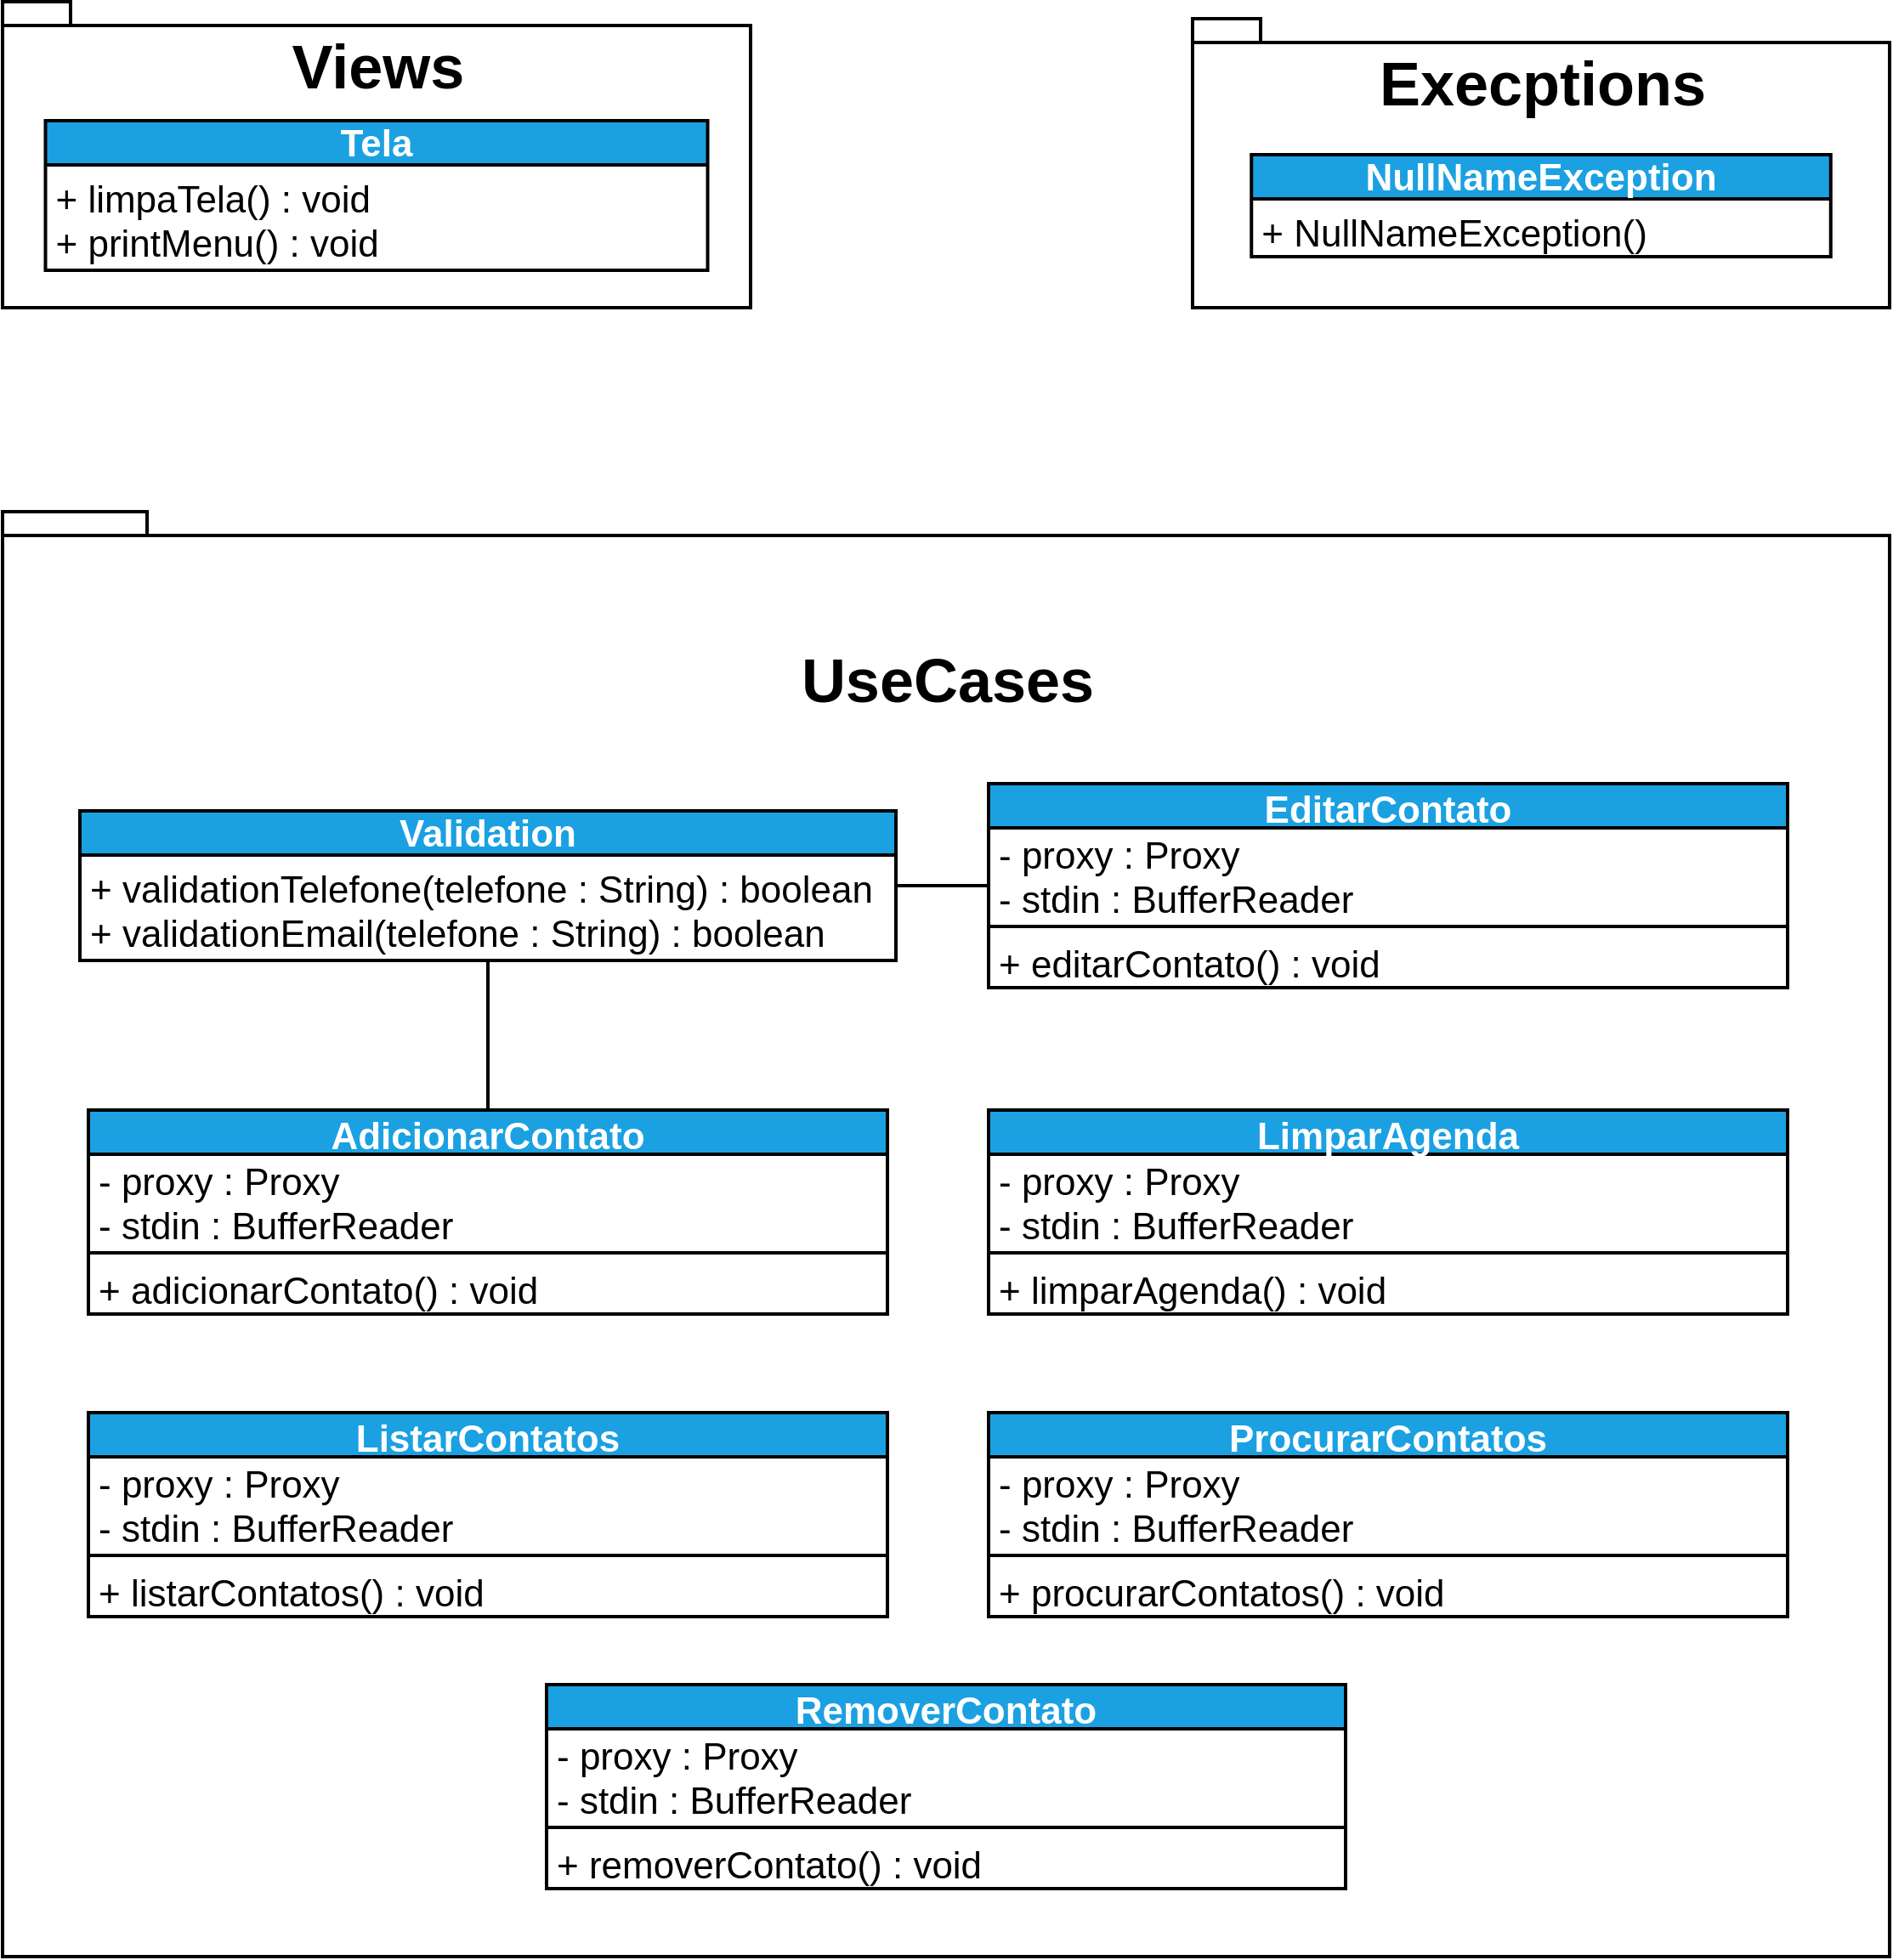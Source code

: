 <mxfile>
    <diagram id="HM1RzUGY3RT4gssNkxRF" name="Página-1">
        <mxGraphModel dx="3170" dy="125" grid="1" gridSize="10" guides="1" tooltips="1" connect="1" arrows="1" fold="1" page="1" pageScale="1" pageWidth="827" pageHeight="1169" math="0" shadow="0">
            <root>
                <mxCell id="0"/>
                <mxCell id="1" parent="0"/>
                <mxCell id="2" value="&lt;p style=&quot;line-height: 2.6 ; font-size: 36px&quot;&gt;UseCases&lt;/p&gt;" style="shape=folder;fontStyle=1;spacingTop=10;tabWidth=40;tabHeight=14;tabPosition=left;html=1;fontSize=22;strokeColor=default;strokeWidth=2;verticalAlign=top;" parent="1" vertex="1">
                    <mxGeometry x="-189.5" y="1560" width="1110" height="850" as="geometry"/>
                </mxCell>
                <mxCell id="3" value="&lt;font style=&quot;font-size: 36px&quot;&gt;Views&lt;/font&gt;" style="shape=folder;fontStyle=1;spacingTop=10;tabWidth=40;tabHeight=14;tabPosition=left;html=1;fontSize=22;strokeColor=default;strokeWidth=2;verticalAlign=top;" parent="1" vertex="1">
                    <mxGeometry x="-189.5" y="1260" width="440" height="180" as="geometry"/>
                </mxCell>
                <mxCell id="4" value="Tela" style="swimlane;fontStyle=1;align=center;verticalAlign=bottom;childLayout=stackLayout;horizontal=1;startSize=26;horizontalStack=0;resizeParent=1;resizeParentMax=0;resizeLast=0;collapsible=1;marginBottom=0;fontSize=22;strokeColor=#000000;strokeWidth=2;fillColor=#1ba1e2;fontColor=#ffffff;" parent="1" vertex="1">
                    <mxGeometry x="-164.25" y="1330" width="389.5" height="88" as="geometry"/>
                </mxCell>
                <mxCell id="5" value="+ limpaTela() : void&#10;+ printMenu() : void" style="text;strokeColor=none;fillColor=none;align=left;verticalAlign=top;spacingLeft=4;spacingRight=4;overflow=hidden;rotatable=0;points=[[0,0.5],[1,0.5]];portConstraint=eastwest;fontSize=22;strokeWidth=2;" parent="4" vertex="1">
                    <mxGeometry y="26" width="389.5" height="62" as="geometry"/>
                </mxCell>
                <mxCell id="6" value="Validation" style="swimlane;fontStyle=1;align=center;verticalAlign=bottom;childLayout=stackLayout;horizontal=1;startSize=26;horizontalStack=0;resizeParent=1;resizeParentMax=0;resizeLast=0;collapsible=1;marginBottom=0;fontSize=22;strokeColor=#000000;strokeWidth=2;fillColor=#1ba1e2;fontColor=#ffffff;" parent="1" vertex="1">
                    <mxGeometry x="-144" y="1736" width="480" height="88" as="geometry"/>
                </mxCell>
                <mxCell id="7" value="+ validationTelefone(telefone : String) : boolean&#10;+ validationEmail(telefone : String) : boolean" style="text;strokeColor=none;fillColor=none;align=left;verticalAlign=top;spacingLeft=4;spacingRight=4;overflow=hidden;rotatable=0;points=[[0,0.5],[1,0.5]];portConstraint=eastwest;fontSize=22;strokeWidth=2;" parent="6" vertex="1">
                    <mxGeometry y="26" width="480" height="62" as="geometry"/>
                </mxCell>
                <mxCell id="8" style="edgeStyle=none;html=1;exitX=0.5;exitY=0;exitDx=0;exitDy=0;entryX=0.5;entryY=1;entryDx=0;entryDy=0;fontSize=22;endArrow=none;endFill=0;strokeWidth=2;" parent="1" source="9" target="6" edge="1">
                    <mxGeometry relative="1" as="geometry"/>
                </mxCell>
                <mxCell id="9" value="AdicionarContato" style="swimlane;fontStyle=1;align=center;verticalAlign=middle;childLayout=stackLayout;horizontal=1;startSize=26;horizontalStack=0;resizeParent=1;resizeParentMax=0;resizeLast=0;collapsible=1;marginBottom=0;fontSize=22;strokeColor=#000000;strokeWidth=2;fillColor=#1ba1e2;fontColor=#ffffff;" parent="1" vertex="1">
                    <mxGeometry x="-139" y="1912" width="470" height="120" as="geometry"/>
                </mxCell>
                <mxCell id="10" value="- proxy : Proxy&#10;- stdin : BufferReader" style="text;strokeColor=none;fillColor=none;align=left;verticalAlign=middle;spacingLeft=4;spacingRight=4;overflow=hidden;rotatable=0;points=[[0,0.5],[1,0.5]];portConstraint=eastwest;fontSize=22;" parent="9" vertex="1">
                    <mxGeometry y="26" width="470" height="54" as="geometry"/>
                </mxCell>
                <mxCell id="11" value="" style="line;strokeWidth=2;fillColor=none;align=left;verticalAlign=middle;spacingTop=-1;spacingLeft=3;spacingRight=3;rotatable=0;labelPosition=right;points=[];portConstraint=eastwest;fontSize=22;" parent="9" vertex="1">
                    <mxGeometry y="80" width="470" height="8" as="geometry"/>
                </mxCell>
                <mxCell id="12" value="+ adicionarContato() : void" style="text;strokeColor=none;fillColor=none;align=left;verticalAlign=middle;spacingLeft=4;spacingRight=4;overflow=hidden;rotatable=0;points=[[0,0.5],[1,0.5]];portConstraint=eastwest;fontSize=22;" parent="9" vertex="1">
                    <mxGeometry y="88" width="470" height="32" as="geometry"/>
                </mxCell>
                <mxCell id="13" style="edgeStyle=none;html=1;exitX=0;exitY=0.5;exitDx=0;exitDy=0;entryX=1;entryY=0.5;entryDx=0;entryDy=0;fontSize=22;endArrow=none;endFill=0;strokeWidth=2;" parent="1" source="14" target="6" edge="1">
                    <mxGeometry relative="1" as="geometry"/>
                </mxCell>
                <mxCell id="14" value="EditarContato" style="swimlane;fontStyle=1;align=center;verticalAlign=middle;childLayout=stackLayout;horizontal=1;startSize=26;horizontalStack=0;resizeParent=1;resizeParentMax=0;resizeLast=0;collapsible=1;marginBottom=0;fontSize=22;strokeColor=#000000;strokeWidth=2;fillColor=#1ba1e2;fontColor=#ffffff;" parent="1" vertex="1">
                    <mxGeometry x="390.5" y="1720" width="470" height="120" as="geometry"/>
                </mxCell>
                <mxCell id="15" value="- proxy : Proxy&#10;- stdin : BufferReader" style="text;strokeColor=none;fillColor=none;align=left;verticalAlign=middle;spacingLeft=4;spacingRight=4;overflow=hidden;rotatable=0;points=[[0,0.5],[1,0.5]];portConstraint=eastwest;fontSize=22;" parent="14" vertex="1">
                    <mxGeometry y="26" width="470" height="54" as="geometry"/>
                </mxCell>
                <mxCell id="16" value="" style="line;strokeWidth=2;fillColor=none;align=left;verticalAlign=middle;spacingTop=-1;spacingLeft=3;spacingRight=3;rotatable=0;labelPosition=right;points=[];portConstraint=eastwest;fontSize=22;" parent="14" vertex="1">
                    <mxGeometry y="80" width="470" height="8" as="geometry"/>
                </mxCell>
                <mxCell id="17" value="+ editarContato() : void" style="text;strokeColor=none;fillColor=none;align=left;verticalAlign=middle;spacingLeft=4;spacingRight=4;overflow=hidden;rotatable=0;points=[[0,0.5],[1,0.5]];portConstraint=eastwest;fontSize=22;" parent="14" vertex="1">
                    <mxGeometry y="88" width="470" height="32" as="geometry"/>
                </mxCell>
                <mxCell id="18" value="LimparAgenda" style="swimlane;fontStyle=1;align=center;verticalAlign=middle;childLayout=stackLayout;horizontal=1;startSize=26;horizontalStack=0;resizeParent=1;resizeParentMax=0;resizeLast=0;collapsible=1;marginBottom=0;fontSize=22;strokeColor=#000000;strokeWidth=2;fillColor=#1ba1e2;fontColor=#ffffff;" parent="1" vertex="1">
                    <mxGeometry x="390.5" y="1912" width="470" height="120" as="geometry"/>
                </mxCell>
                <mxCell id="19" value="- proxy : Proxy&#10;- stdin : BufferReader" style="text;strokeColor=none;fillColor=none;align=left;verticalAlign=middle;spacingLeft=4;spacingRight=4;overflow=hidden;rotatable=0;points=[[0,0.5],[1,0.5]];portConstraint=eastwest;fontSize=22;" parent="18" vertex="1">
                    <mxGeometry y="26" width="470" height="54" as="geometry"/>
                </mxCell>
                <mxCell id="20" value="" style="line;strokeWidth=2;fillColor=none;align=left;verticalAlign=middle;spacingTop=-1;spacingLeft=3;spacingRight=3;rotatable=0;labelPosition=right;points=[];portConstraint=eastwest;fontSize=22;" parent="18" vertex="1">
                    <mxGeometry y="80" width="470" height="8" as="geometry"/>
                </mxCell>
                <mxCell id="21" value="+ limparAgenda() : void" style="text;strokeColor=none;fillColor=none;align=left;verticalAlign=middle;spacingLeft=4;spacingRight=4;overflow=hidden;rotatable=0;points=[[0,0.5],[1,0.5]];portConstraint=eastwest;fontSize=22;" parent="18" vertex="1">
                    <mxGeometry y="88" width="470" height="32" as="geometry"/>
                </mxCell>
                <mxCell id="22" value="ProcurarContatos" style="swimlane;fontStyle=1;align=center;verticalAlign=middle;childLayout=stackLayout;horizontal=1;startSize=26;horizontalStack=0;resizeParent=1;resizeParentMax=0;resizeLast=0;collapsible=1;marginBottom=0;fontSize=22;strokeColor=#000000;strokeWidth=2;fillColor=#1ba1e2;fontColor=#ffffff;" parent="1" vertex="1">
                    <mxGeometry x="390.5" y="2090" width="470" height="120" as="geometry"/>
                </mxCell>
                <mxCell id="23" value="- proxy : Proxy&#10;- stdin : BufferReader" style="text;strokeColor=none;fillColor=none;align=left;verticalAlign=middle;spacingLeft=4;spacingRight=4;overflow=hidden;rotatable=0;points=[[0,0.5],[1,0.5]];portConstraint=eastwest;fontSize=22;" parent="22" vertex="1">
                    <mxGeometry y="26" width="470" height="54" as="geometry"/>
                </mxCell>
                <mxCell id="24" value="" style="line;strokeWidth=2;fillColor=none;align=left;verticalAlign=middle;spacingTop=-1;spacingLeft=3;spacingRight=3;rotatable=0;labelPosition=right;points=[];portConstraint=eastwest;fontSize=22;" parent="22" vertex="1">
                    <mxGeometry y="80" width="470" height="8" as="geometry"/>
                </mxCell>
                <mxCell id="25" value="+ procurarContatos() : void" style="text;strokeColor=none;fillColor=none;align=left;verticalAlign=middle;spacingLeft=4;spacingRight=4;overflow=hidden;rotatable=0;points=[[0,0.5],[1,0.5]];portConstraint=eastwest;fontSize=22;" parent="22" vertex="1">
                    <mxGeometry y="88" width="470" height="32" as="geometry"/>
                </mxCell>
                <mxCell id="26" value="ListarContatos" style="swimlane;fontStyle=1;align=center;verticalAlign=middle;childLayout=stackLayout;horizontal=1;startSize=26;horizontalStack=0;resizeParent=1;resizeParentMax=0;resizeLast=0;collapsible=1;marginBottom=0;fontSize=22;strokeColor=#000000;strokeWidth=2;fillColor=#1ba1e2;fontColor=#ffffff;" parent="1" vertex="1">
                    <mxGeometry x="-139" y="2090" width="470" height="120" as="geometry"/>
                </mxCell>
                <mxCell id="27" value="- proxy : Proxy&#10;- stdin : BufferReader" style="text;strokeColor=none;fillColor=none;align=left;verticalAlign=middle;spacingLeft=4;spacingRight=4;overflow=hidden;rotatable=0;points=[[0,0.5],[1,0.5]];portConstraint=eastwest;fontSize=22;" parent="26" vertex="1">
                    <mxGeometry y="26" width="470" height="54" as="geometry"/>
                </mxCell>
                <mxCell id="28" value="" style="line;strokeWidth=2;fillColor=none;align=left;verticalAlign=middle;spacingTop=-1;spacingLeft=3;spacingRight=3;rotatable=0;labelPosition=right;points=[];portConstraint=eastwest;fontSize=22;" parent="26" vertex="1">
                    <mxGeometry y="80" width="470" height="8" as="geometry"/>
                </mxCell>
                <mxCell id="29" value="+ listarContatos() : void" style="text;strokeColor=none;fillColor=none;align=left;verticalAlign=middle;spacingLeft=4;spacingRight=4;overflow=hidden;rotatable=0;points=[[0,0.5],[1,0.5]];portConstraint=eastwest;fontSize=22;" parent="26" vertex="1">
                    <mxGeometry y="88" width="470" height="32" as="geometry"/>
                </mxCell>
                <mxCell id="30" value="RemoverContato" style="swimlane;fontStyle=1;align=center;verticalAlign=middle;childLayout=stackLayout;horizontal=1;startSize=26;horizontalStack=0;resizeParent=1;resizeParentMax=0;resizeLast=0;collapsible=1;marginBottom=0;fontSize=22;strokeColor=#000000;strokeWidth=2;fillColor=#1ba1e2;fontColor=#ffffff;" parent="1" vertex="1">
                    <mxGeometry x="130.5" y="2250" width="470" height="120" as="geometry"/>
                </mxCell>
                <mxCell id="31" value="- proxy : Proxy&#10;- stdin : BufferReader" style="text;strokeColor=none;fillColor=none;align=left;verticalAlign=middle;spacingLeft=4;spacingRight=4;overflow=hidden;rotatable=0;points=[[0,0.5],[1,0.5]];portConstraint=eastwest;fontSize=22;" parent="30" vertex="1">
                    <mxGeometry y="26" width="470" height="54" as="geometry"/>
                </mxCell>
                <mxCell id="32" value="" style="line;strokeWidth=2;fillColor=none;align=left;verticalAlign=middle;spacingTop=-1;spacingLeft=3;spacingRight=3;rotatable=0;labelPosition=right;points=[];portConstraint=eastwest;fontSize=22;" parent="30" vertex="1">
                    <mxGeometry y="80" width="470" height="8" as="geometry"/>
                </mxCell>
                <mxCell id="33" value="+ removerContato() : void" style="text;strokeColor=none;fillColor=none;align=left;verticalAlign=middle;spacingLeft=4;spacingRight=4;overflow=hidden;rotatable=0;points=[[0,0.5],[1,0.5]];portConstraint=eastwest;fontSize=22;" parent="30" vertex="1">
                    <mxGeometry y="88" width="470" height="32" as="geometry"/>
                </mxCell>
                <mxCell id="34" value="&lt;font style=&quot;font-size: 36px&quot;&gt;Execptions&lt;/font&gt;" style="shape=folder;fontStyle=1;spacingTop=10;tabWidth=40;tabHeight=14;tabPosition=left;html=1;fontSize=22;strokeColor=default;strokeWidth=2;verticalAlign=top;" parent="1" vertex="1">
                    <mxGeometry x="510.5" y="1270" width="410" height="170" as="geometry"/>
                </mxCell>
                <mxCell id="35" value="NullNameException" style="swimlane;fontStyle=1;align=center;verticalAlign=bottom;childLayout=stackLayout;horizontal=1;startSize=26;horizontalStack=0;resizeParent=1;resizeParentMax=0;resizeLast=0;collapsible=1;marginBottom=0;fontSize=22;strokeColor=#000000;strokeWidth=2;fillColor=#1ba1e2;fontColor=#ffffff;" parent="1" vertex="1">
                    <mxGeometry x="545.13" y="1350" width="340.75" height="60" as="geometry"/>
                </mxCell>
                <mxCell id="36" value="+ NullNameException()" style="text;strokeColor=none;fillColor=none;align=left;verticalAlign=top;spacingLeft=4;spacingRight=4;overflow=hidden;rotatable=0;points=[[0,0.5],[1,0.5]];portConstraint=eastwest;fontSize=22;strokeWidth=2;" parent="35" vertex="1">
                    <mxGeometry y="26" width="340.75" height="34" as="geometry"/>
                </mxCell>
            </root>
        </mxGraphModel>
    </diagram>
</mxfile>